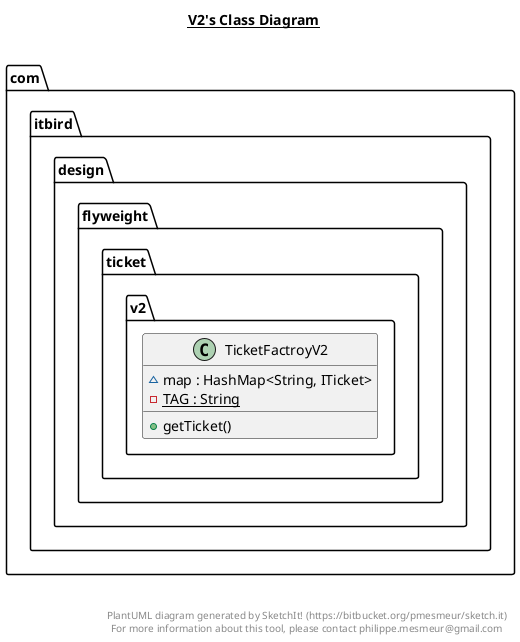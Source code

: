 @startuml

title __V2's Class Diagram__\n

  namespace com.itbird.design {
    namespace flyweight {
      namespace ticket.v2 {
        class com.itbird.design.flyweight.ticket.v2.TicketFactroyV2 {
            ~ map : HashMap<String, ITicket>
            {static} - TAG : String
            + getTicket()
        }
      }
    }
  }
  



right footer


PlantUML diagram generated by SketchIt! (https://bitbucket.org/pmesmeur/sketch.it)
For more information about this tool, please contact philippe.mesmeur@gmail.com
endfooter

@enduml
